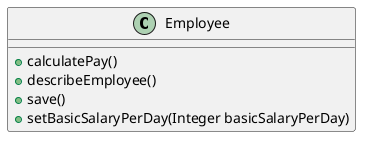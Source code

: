 @startuml

class Employee{

+calculatePay()
+describeEmployee()
+save()
+setBasicSalaryPerDay(Integer basicSalaryPerDay)
}
@enduml